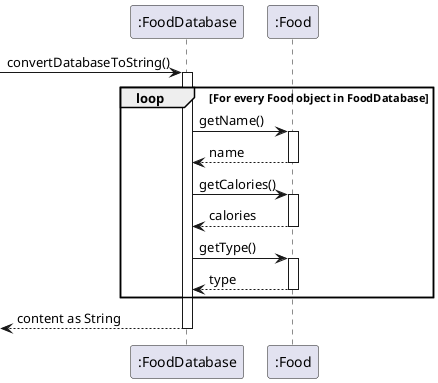 @startuml
'https://plantuml.com/sequence-diagram

-> ":FoodDatabase": convertDatabaseToString()
activate ":FoodDatabase"

loop For every Food object in FoodDatabase

    ":FoodDatabase" -> ":Food": getName()
    activate ":Food"
    return name

    ":FoodDatabase" -> ":Food": getCalories()
    activate ":Food"
    return calories

    ":FoodDatabase" -> ":Food": getType()
    activate ":Food"
    return type

end

return content as String
@enduml
